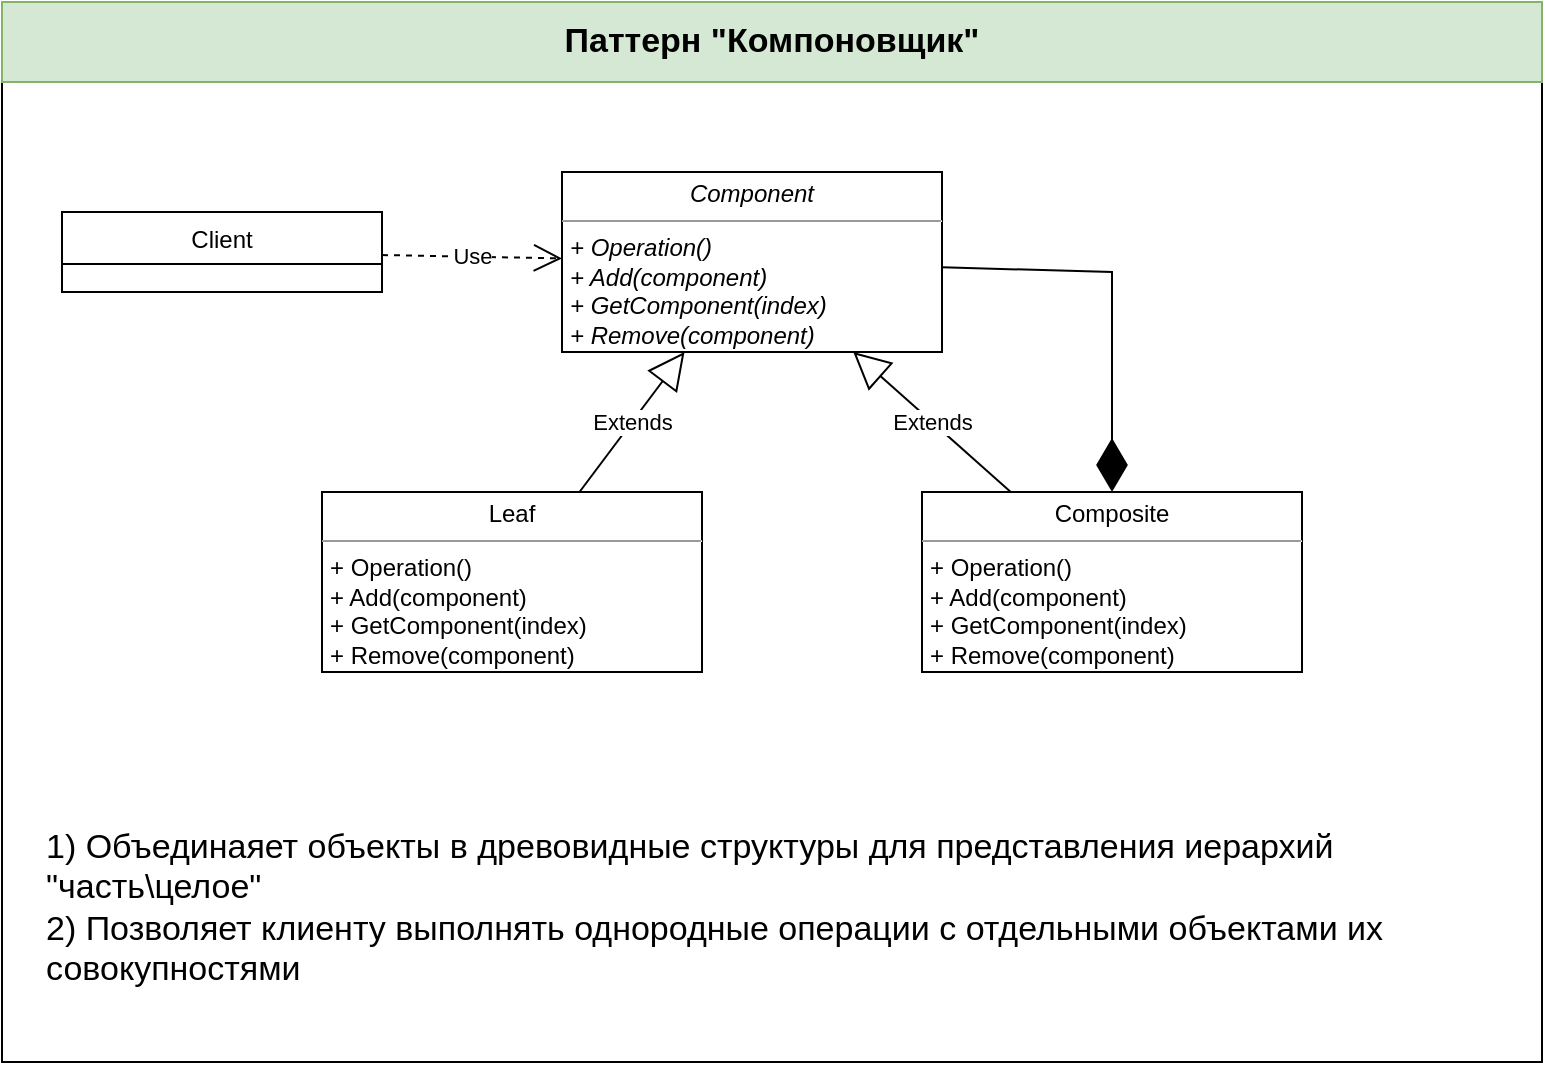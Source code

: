 <mxfile version="20.3.0" type="device"><diagram id="PBQ5n0hMl7xCfNppwJ35" name="Страница 1"><mxGraphModel dx="1102" dy="1025" grid="1" gridSize="10" guides="1" tooltips="1" connect="1" arrows="1" fold="1" page="1" pageScale="1" pageWidth="827" pageHeight="1169" math="0" shadow="0"><root><mxCell id="0"/><mxCell id="1" parent="0"/><mxCell id="DkUF8dVyLtiG0bfxdU0E-17" value="" style="rounded=0;whiteSpace=wrap;html=1;" parent="1" vertex="1"><mxGeometry x="110" y="585" width="770" height="530" as="geometry"/></mxCell><mxCell id="DkUF8dVyLtiG0bfxdU0E-7" value="&lt;p style=&quot;margin:0px;margin-top:4px;text-align:center;&quot;&gt;Composite&lt;/p&gt;&lt;hr size=&quot;1&quot;&gt;&lt;p style=&quot;margin:0px;margin-left:4px;&quot;&gt;&lt;span style=&quot;color: rgba(0, 0, 0, 0); font-family: monospace; font-size: 0px;&quot;&gt;%3CmxGraphModel%3E%3Croot%3E%3CmxCell%20id%3D%220%22%2F%3E%3CmxCell%20id%3D%221%22%20parent%3D%220%22%2F%3E%3CmxCell%20id%3D%222%22%20value%3D%22Use%22%20style%3D%22endArrow%3Dopen%3BendSize%3D12%3Bdashed%3D1%3Bhtml%3D1%3Brounded%3D0%3B%22%20edge%3D%221%22%20parent%3D%221%22%3E%3CmxGeometry%20width%3D%22160%22%20relative%3D%221%22%20as%3D%22geometry%22%3E%3CmxPoint%20x%3D%22574%22%20y%3D%22698.187%22%20as%3D%22sourcePoint%22%2F%3E%3CmxPoint%20x%3D%22650%22%20y%3D%22701.215%22%20as%3D%22targetPoint%22%2F%3E%3C%2FmxGeometry%3E%3C%2FmxCell%3E%3C%2Froot%3E%3C%2FmxGraphModel%3E&lt;/span&gt;&lt;span style=&quot;background-color: initial;&quot;&gt;+ Operation()&lt;/span&gt;&lt;br&gt;&lt;/p&gt;&lt;p style=&quot;margin: 0px 0px 0px 4px;&quot;&gt;+ Add(component)&lt;/p&gt;&lt;p style=&quot;margin: 0px 0px 0px 4px;&quot;&gt;+ GetComponent(index)&lt;/p&gt;&lt;p style=&quot;margin: 0px 0px 0px 4px;&quot;&gt;+ Remove(component)&lt;/p&gt;" style="verticalAlign=top;align=left;overflow=fill;fontSize=12;fontFamily=Helvetica;html=1;" parent="1" vertex="1"><mxGeometry x="570" y="830" width="190" height="90" as="geometry"/></mxCell><mxCell id="DkUF8dVyLtiG0bfxdU0E-11" value="Client" style="swimlane;fontStyle=0;childLayout=stackLayout;horizontal=1;startSize=26;fillColor=none;horizontalStack=0;resizeParent=1;resizeParentMax=0;resizeLast=0;collapsible=1;marginBottom=0;" parent="1" vertex="1"><mxGeometry x="140" y="690" width="160" height="40" as="geometry"/></mxCell><mxCell id="DkUF8dVyLtiG0bfxdU0E-18" value="&lt;b&gt;&lt;font style=&quot;font-size: 17px;&quot;&gt;Паттерн &quot;Компоновщик&quot;&lt;/font&gt;&lt;/b&gt;" style="text;html=1;strokeColor=#82b366;fillColor=#d5e8d4;align=center;verticalAlign=middle;whiteSpace=wrap;rounded=0;" parent="1" vertex="1"><mxGeometry x="110" y="585" width="770" height="40" as="geometry"/></mxCell><mxCell id="DkUF8dVyLtiG0bfxdU0E-19" value="1) Объединаяет объекты в древовидные структуры для представления иерархий &quot;часть\целое&quot;&lt;br&gt;2) Позволяет клиенту выполнять однородные операции с отдельными объектами их совокупностями" style="text;html=1;strokeColor=none;fillColor=none;align=left;verticalAlign=middle;whiteSpace=wrap;rounded=0;fontSize=17;" parent="1" vertex="1"><mxGeometry x="130" y="970" width="730" height="135" as="geometry"/></mxCell><mxCell id="HwWcE4Y0C7ohsiWib4Pr-9" value="&lt;p style=&quot;margin:0px;margin-top:4px;text-align:center;&quot;&gt;Leaf&lt;/p&gt;&lt;hr size=&quot;1&quot;&gt;&lt;p style=&quot;margin:0px;margin-left:4px;&quot;&gt;&lt;span style=&quot;color: rgba(0, 0, 0, 0); font-family: monospace; font-size: 0px;&quot;&gt;%3CmxGraphModel%3E%3Croot%3E%3CmxCell%20id%3D%220%22%2F%3E%3CmxCell%20id%3D%221%22%20parent%3D%220%22%2F%3E%3CmxCell%20id%3D%222%22%20value%3D%22Use%22%20style%3D%22endArrow%3Dopen%3BendSize%3D12%3Bdashed%3D1%3Bhtml%3D1%3Brounded%3D0%3B%22%20edge%3D%221%22%20parent%3D%221%22%3E%3CmxGeometry%20width%3D%22160%22%20relative%3D%221%22%20as%3D%22geometry%22%3E%3CmxPoint%20x%3D%22574%22%20y%3D%22698.187%22%20as%3D%22sourcePoint%22%2F%3E%3CmxPoint%20x%3D%22650%22%20y%3D%22701.215%22%20as%3D%22targetPoint%22%2F%3E%3C%2FmxGeometry%3E%3C%2FmxCell%3E%3C%2Froot%3E%3C%2FmxGraphModel%3E&lt;/span&gt;&lt;span style=&quot;background-color: initial;&quot;&gt;+ Operation()&lt;/span&gt;&lt;br&gt;&lt;/p&gt;&lt;p style=&quot;margin: 0px 0px 0px 4px;&quot;&gt;+ Add(component)&lt;/p&gt;&lt;p style=&quot;margin: 0px 0px 0px 4px;&quot;&gt;+ GetComponent(index)&lt;/p&gt;&lt;p style=&quot;margin: 0px 0px 0px 4px;&quot;&gt;+ Remove(component)&lt;/p&gt;" style="verticalAlign=top;align=left;overflow=fill;fontSize=12;fontFamily=Helvetica;html=1;" parent="1" vertex="1"><mxGeometry x="270" y="830" width="190" height="90" as="geometry"/></mxCell><mxCell id="HwWcE4Y0C7ohsiWib4Pr-10" value="&lt;p style=&quot;margin:0px;margin-top:4px;text-align:center;&quot;&gt;&lt;i&gt;Component&lt;/i&gt;&lt;/p&gt;&lt;hr size=&quot;1&quot;&gt;&lt;p style=&quot;margin:0px;margin-left:4px;&quot;&gt;&lt;i&gt;&lt;span style=&quot;color: rgba(0, 0, 0, 0); font-family: monospace; font-size: 0px;&quot;&gt;%3CmxGraphModel%3E%3Croot%3E%3CmxCell%20id%3D%220%22%2F%3E%3CmxCell%20id%3D%221%22%20parent%3D%220%22%2F%3E%3CmxCell%20id%3D%222%22%20value%3D%22Use%22%20style%3D%22endArrow%3Dopen%3BendSize%3D12%3Bdashed%3D1%3Bhtml%3D1%3Brounded%3D0%3B%22%20edge%3D%221%22%20parent%3D%221%22%3E%3CmxGeometry%20width%3D%22160%22%20relative%3D%221%22%20as%3D%22geometry%22%3E%3CmxPoint%20x%3D%22574%22%20y%3D%22698.187%22%20as%3D%22sourcePoint%22%2F%3E%3CmxPoint%20x%3D%22650%22%20y%3D%22701.215%22%20as%3D%22targetPoint%22%2F%3E%3C%2FmxGeometry%3E%3C%2FmxCell%3E%3C%2Froot%3E%3C%2FmxGraphModel%3E&lt;/span&gt;&lt;span style=&quot;background-color: initial;&quot;&gt;+ Operation()&lt;/span&gt;&lt;br&gt;&lt;/i&gt;&lt;/p&gt;&lt;p style=&quot;margin: 0px 0px 0px 4px;&quot;&gt;&lt;i&gt;+ Add(component)&lt;/i&gt;&lt;/p&gt;&lt;p style=&quot;margin: 0px 0px 0px 4px;&quot;&gt;&lt;i&gt;+ GetComponent(index)&lt;/i&gt;&lt;/p&gt;&lt;p style=&quot;margin: 0px 0px 0px 4px;&quot;&gt;&lt;i&gt;+ Remove(component)&lt;/i&gt;&lt;/p&gt;" style="verticalAlign=top;align=left;overflow=fill;fontSize=12;fontFamily=Helvetica;html=1;" parent="1" vertex="1"><mxGeometry x="390" y="670" width="190" height="90" as="geometry"/></mxCell><mxCell id="HwWcE4Y0C7ohsiWib4Pr-11" value="Extends" style="endArrow=block;endSize=16;endFill=0;html=1;rounded=0;" parent="1" source="HwWcE4Y0C7ohsiWib4Pr-9" target="HwWcE4Y0C7ohsiWib4Pr-10" edge="1"><mxGeometry width="160" relative="1" as="geometry"><mxPoint x="330" y="740" as="sourcePoint"/><mxPoint x="490" y="740" as="targetPoint"/></mxGeometry></mxCell><mxCell id="HwWcE4Y0C7ohsiWib4Pr-12" value="Extends" style="endArrow=block;endSize=16;endFill=0;html=1;rounded=0;" parent="1" source="DkUF8dVyLtiG0bfxdU0E-7" target="HwWcE4Y0C7ohsiWib4Pr-10" edge="1"><mxGeometry width="160" relative="1" as="geometry"><mxPoint x="535.938" y="840" as="sourcePoint"/><mxPoint x="584.062" y="770" as="targetPoint"/></mxGeometry></mxCell><mxCell id="HwWcE4Y0C7ohsiWib4Pr-13" value="" style="endArrow=diamondThin;endFill=1;endSize=24;html=1;rounded=0;" parent="1" source="HwWcE4Y0C7ohsiWib4Pr-10" target="DkUF8dVyLtiG0bfxdU0E-7" edge="1"><mxGeometry width="160" relative="1" as="geometry"><mxPoint x="330" y="740" as="sourcePoint"/><mxPoint x="490" y="740" as="targetPoint"/><Array as="points"><mxPoint x="665" y="720"/></Array></mxGeometry></mxCell><mxCell id="HwWcE4Y0C7ohsiWib4Pr-14" value="Use" style="endArrow=open;endSize=12;dashed=1;html=1;rounded=0;" parent="1" source="DkUF8dVyLtiG0bfxdU0E-11" target="HwWcE4Y0C7ohsiWib4Pr-10" edge="1"><mxGeometry width="160" relative="1" as="geometry"><mxPoint x="330" y="740" as="sourcePoint"/><mxPoint x="490" y="740" as="targetPoint"/></mxGeometry></mxCell></root></mxGraphModel></diagram></mxfile>